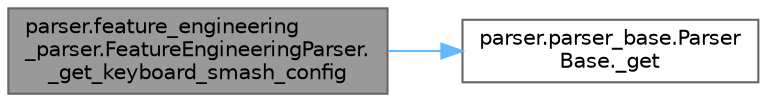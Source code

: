 digraph "parser.feature_engineering_parser.FeatureEngineeringParser._get_keyboard_smash_config"
{
 // INTERACTIVE_SVG=YES
 // LATEX_PDF_SIZE
  bgcolor="transparent";
  edge [fontname=Helvetica,fontsize=10,labelfontname=Helvetica,labelfontsize=10];
  node [fontname=Helvetica,fontsize=10,shape=box,height=0.2,width=0.4];
  rankdir="LR";
  Node1 [label="parser.feature_engineering\l_parser.FeatureEngineeringParser.\l_get_keyboard_smash_config",height=0.2,width=0.4,color="gray40", fillcolor="grey60", style="filled", fontcolor="black",tooltip=" "];
  Node1 -> Node2 [color="steelblue1",style="solid"];
  Node2 [label="parser.parser_base.Parser\lBase._get",height=0.2,width=0.4,color="grey40", fillcolor="white", style="filled",URL="$classparser_1_1parser__base_1_1_parser_base.html#a2eafe46a0dfd547f102a6afcee176311",tooltip=" "];
}
